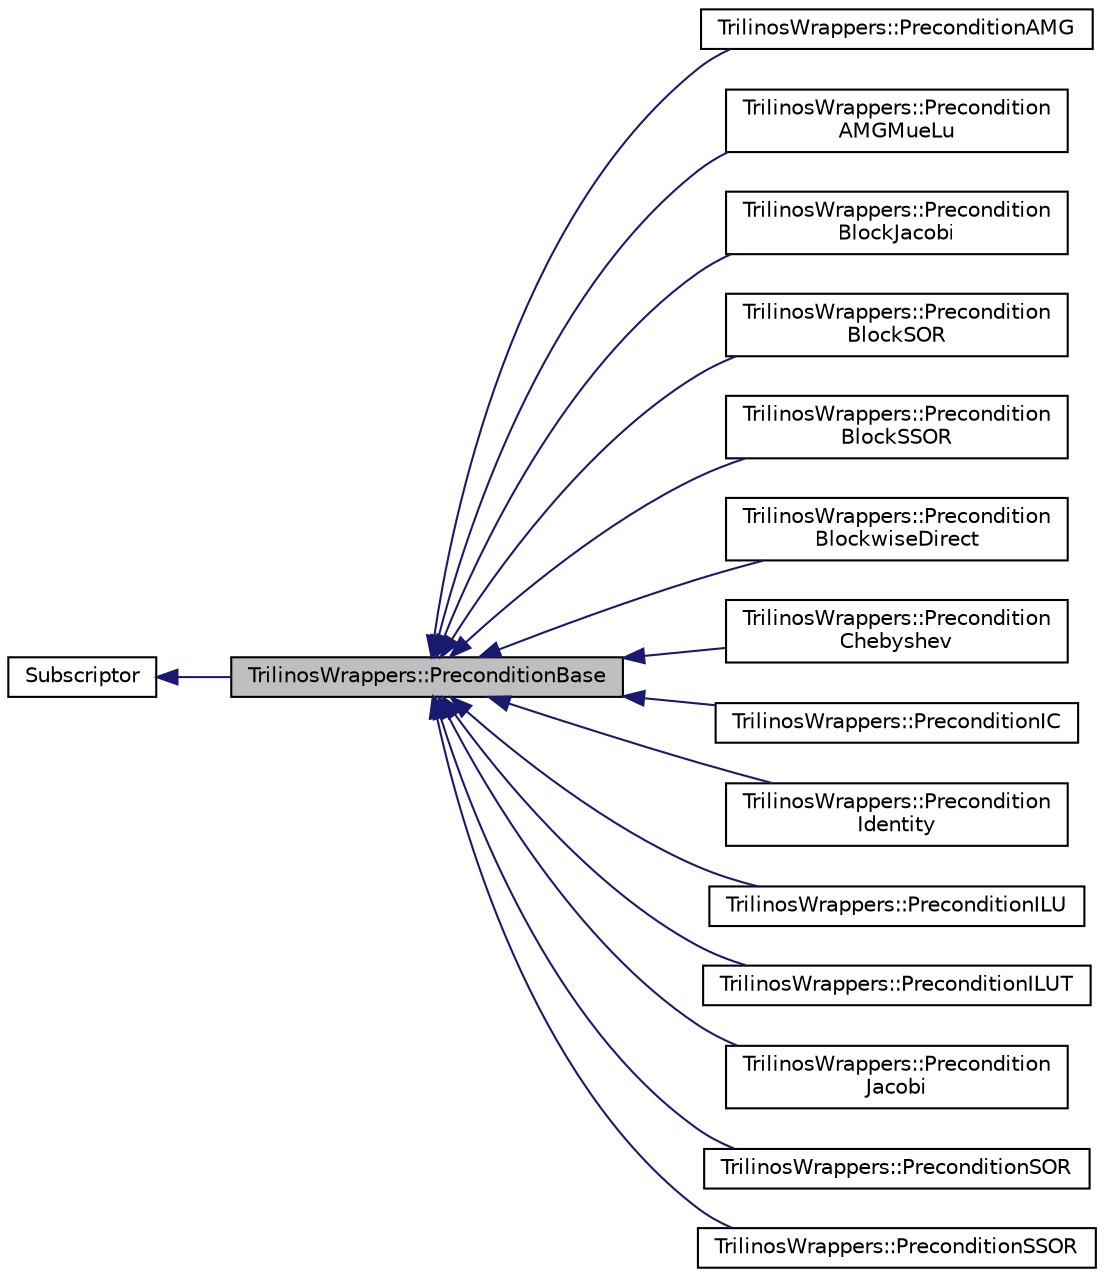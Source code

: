 digraph "TrilinosWrappers::PreconditionBase"
{
 // LATEX_PDF_SIZE
  edge [fontname="Helvetica",fontsize="10",labelfontname="Helvetica",labelfontsize="10"];
  node [fontname="Helvetica",fontsize="10",shape=record];
  rankdir="LR";
  Node1 [label="TrilinosWrappers::PreconditionBase",height=0.2,width=0.4,color="black", fillcolor="grey75", style="filled", fontcolor="black",tooltip=" "];
  Node2 -> Node1 [dir="back",color="midnightblue",fontsize="10",style="solid",fontname="Helvetica"];
  Node2 [label="Subscriptor",height=0.2,width=0.4,color="black", fillcolor="white", style="filled",URL="$classSubscriptor.html",tooltip=" "];
  Node1 -> Node3 [dir="back",color="midnightblue",fontsize="10",style="solid",fontname="Helvetica"];
  Node3 [label="TrilinosWrappers::PreconditionAMG",height=0.2,width=0.4,color="black", fillcolor="white", style="filled",URL="$classTrilinosWrappers_1_1PreconditionAMG.html",tooltip=" "];
  Node1 -> Node4 [dir="back",color="midnightblue",fontsize="10",style="solid",fontname="Helvetica"];
  Node4 [label="TrilinosWrappers::Precondition\lAMGMueLu",height=0.2,width=0.4,color="black", fillcolor="white", style="filled",URL="$classTrilinosWrappers_1_1PreconditionAMGMueLu.html",tooltip=" "];
  Node1 -> Node5 [dir="back",color="midnightblue",fontsize="10",style="solid",fontname="Helvetica"];
  Node5 [label="TrilinosWrappers::Precondition\lBlockJacobi",height=0.2,width=0.4,color="black", fillcolor="white", style="filled",URL="$classTrilinosWrappers_1_1PreconditionBlockJacobi.html",tooltip=" "];
  Node1 -> Node6 [dir="back",color="midnightblue",fontsize="10",style="solid",fontname="Helvetica"];
  Node6 [label="TrilinosWrappers::Precondition\lBlockSOR",height=0.2,width=0.4,color="black", fillcolor="white", style="filled",URL="$classTrilinosWrappers_1_1PreconditionBlockSOR.html",tooltip=" "];
  Node1 -> Node7 [dir="back",color="midnightblue",fontsize="10",style="solid",fontname="Helvetica"];
  Node7 [label="TrilinosWrappers::Precondition\lBlockSSOR",height=0.2,width=0.4,color="black", fillcolor="white", style="filled",URL="$classTrilinosWrappers_1_1PreconditionBlockSSOR.html",tooltip=" "];
  Node1 -> Node8 [dir="back",color="midnightblue",fontsize="10",style="solid",fontname="Helvetica"];
  Node8 [label="TrilinosWrappers::Precondition\lBlockwiseDirect",height=0.2,width=0.4,color="black", fillcolor="white", style="filled",URL="$classTrilinosWrappers_1_1PreconditionBlockwiseDirect.html",tooltip=" "];
  Node1 -> Node9 [dir="back",color="midnightblue",fontsize="10",style="solid",fontname="Helvetica"];
  Node9 [label="TrilinosWrappers::Precondition\lChebyshev",height=0.2,width=0.4,color="black", fillcolor="white", style="filled",URL="$classTrilinosWrappers_1_1PreconditionChebyshev.html",tooltip=" "];
  Node1 -> Node10 [dir="back",color="midnightblue",fontsize="10",style="solid",fontname="Helvetica"];
  Node10 [label="TrilinosWrappers::PreconditionIC",height=0.2,width=0.4,color="black", fillcolor="white", style="filled",URL="$classTrilinosWrappers_1_1PreconditionIC.html",tooltip=" "];
  Node1 -> Node11 [dir="back",color="midnightblue",fontsize="10",style="solid",fontname="Helvetica"];
  Node11 [label="TrilinosWrappers::Precondition\lIdentity",height=0.2,width=0.4,color="black", fillcolor="white", style="filled",URL="$classTrilinosWrappers_1_1PreconditionIdentity.html",tooltip=" "];
  Node1 -> Node12 [dir="back",color="midnightblue",fontsize="10",style="solid",fontname="Helvetica"];
  Node12 [label="TrilinosWrappers::PreconditionILU",height=0.2,width=0.4,color="black", fillcolor="white", style="filled",URL="$classTrilinosWrappers_1_1PreconditionILU.html",tooltip=" "];
  Node1 -> Node13 [dir="back",color="midnightblue",fontsize="10",style="solid",fontname="Helvetica"];
  Node13 [label="TrilinosWrappers::PreconditionILUT",height=0.2,width=0.4,color="black", fillcolor="white", style="filled",URL="$classTrilinosWrappers_1_1PreconditionILUT.html",tooltip=" "];
  Node1 -> Node14 [dir="back",color="midnightblue",fontsize="10",style="solid",fontname="Helvetica"];
  Node14 [label="TrilinosWrappers::Precondition\lJacobi",height=0.2,width=0.4,color="black", fillcolor="white", style="filled",URL="$classTrilinosWrappers_1_1PreconditionJacobi.html",tooltip=" "];
  Node1 -> Node15 [dir="back",color="midnightblue",fontsize="10",style="solid",fontname="Helvetica"];
  Node15 [label="TrilinosWrappers::PreconditionSOR",height=0.2,width=0.4,color="black", fillcolor="white", style="filled",URL="$classTrilinosWrappers_1_1PreconditionSOR.html",tooltip=" "];
  Node1 -> Node16 [dir="back",color="midnightblue",fontsize="10",style="solid",fontname="Helvetica"];
  Node16 [label="TrilinosWrappers::PreconditionSSOR",height=0.2,width=0.4,color="black", fillcolor="white", style="filled",URL="$classTrilinosWrappers_1_1PreconditionSSOR.html",tooltip=" "];
}

